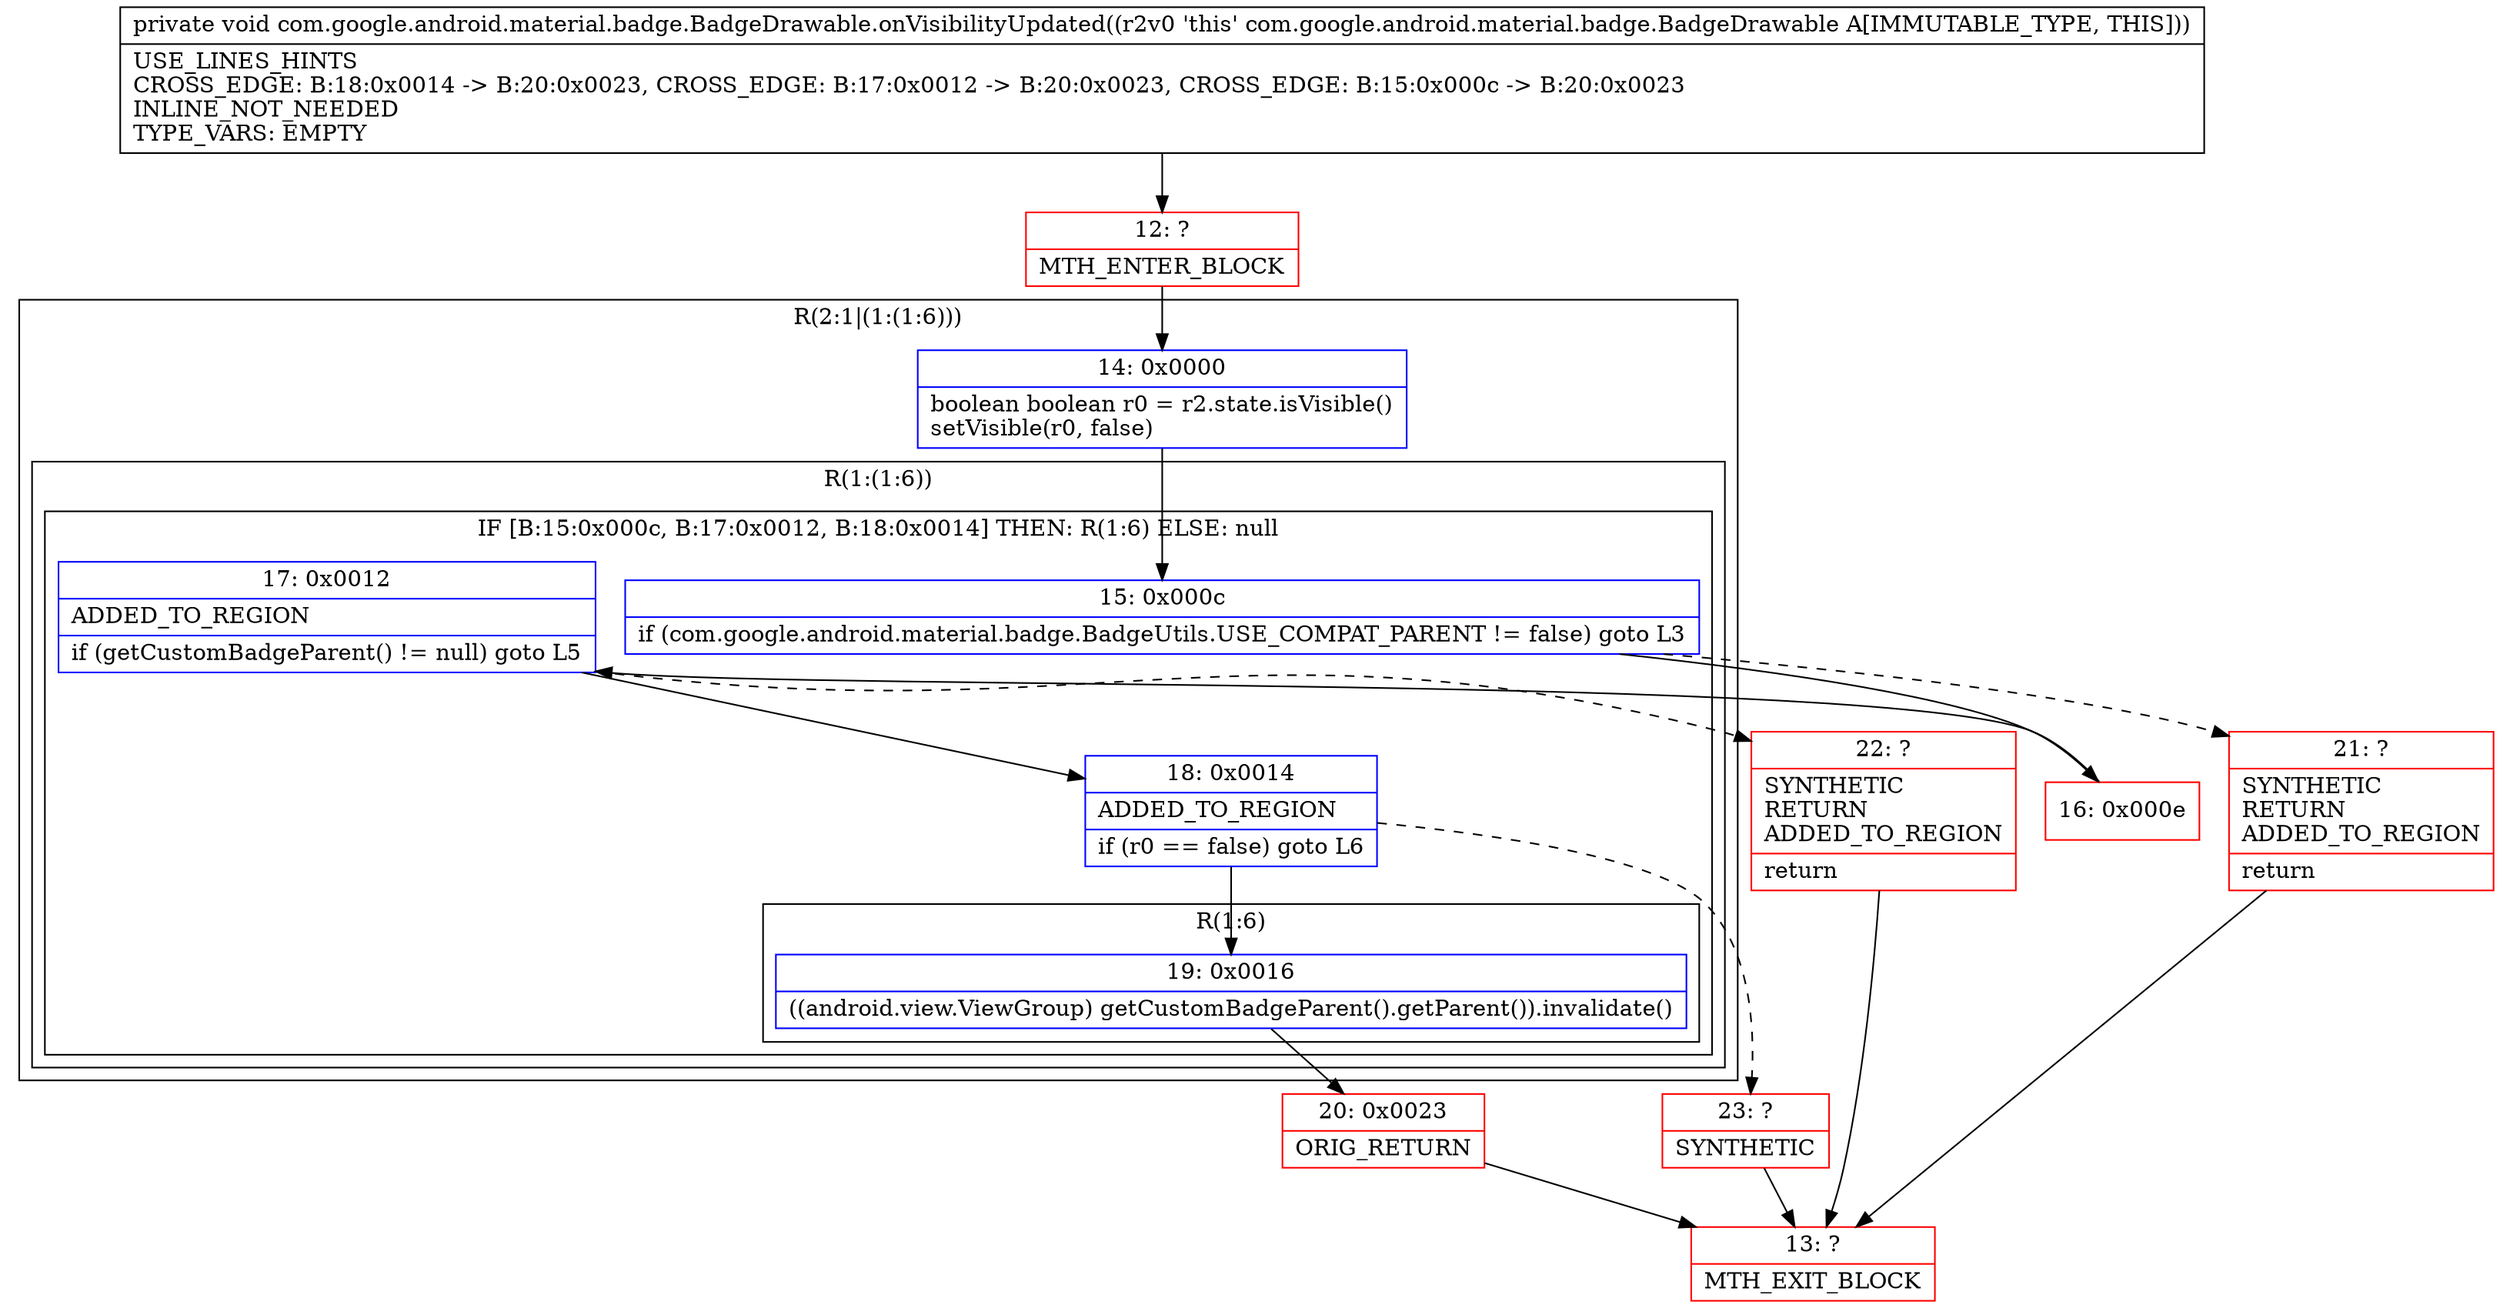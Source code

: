 digraph "CFG forcom.google.android.material.badge.BadgeDrawable.onVisibilityUpdated()V" {
subgraph cluster_Region_1304528787 {
label = "R(2:1|(1:(1:6)))";
node [shape=record,color=blue];
Node_14 [shape=record,label="{14\:\ 0x0000|boolean boolean r0 = r2.state.isVisible()\lsetVisible(r0, false)\l}"];
subgraph cluster_Region_1132642725 {
label = "R(1:(1:6))";
node [shape=record,color=blue];
subgraph cluster_IfRegion_161331605 {
label = "IF [B:15:0x000c, B:17:0x0012, B:18:0x0014] THEN: R(1:6) ELSE: null";
node [shape=record,color=blue];
Node_15 [shape=record,label="{15\:\ 0x000c|if (com.google.android.material.badge.BadgeUtils.USE_COMPAT_PARENT != false) goto L3\l}"];
Node_17 [shape=record,label="{17\:\ 0x0012|ADDED_TO_REGION\l|if (getCustomBadgeParent() != null) goto L5\l}"];
Node_18 [shape=record,label="{18\:\ 0x0014|ADDED_TO_REGION\l|if (r0 == false) goto L6\l}"];
subgraph cluster_Region_1268363292 {
label = "R(1:6)";
node [shape=record,color=blue];
Node_19 [shape=record,label="{19\:\ 0x0016|((android.view.ViewGroup) getCustomBadgeParent().getParent()).invalidate()\l}"];
}
}
}
}
Node_12 [shape=record,color=red,label="{12\:\ ?|MTH_ENTER_BLOCK\l}"];
Node_16 [shape=record,color=red,label="{16\:\ 0x000e}"];
Node_20 [shape=record,color=red,label="{20\:\ 0x0023|ORIG_RETURN\l}"];
Node_13 [shape=record,color=red,label="{13\:\ ?|MTH_EXIT_BLOCK\l}"];
Node_23 [shape=record,color=red,label="{23\:\ ?|SYNTHETIC\l}"];
Node_22 [shape=record,color=red,label="{22\:\ ?|SYNTHETIC\lRETURN\lADDED_TO_REGION\l|return\l}"];
Node_21 [shape=record,color=red,label="{21\:\ ?|SYNTHETIC\lRETURN\lADDED_TO_REGION\l|return\l}"];
MethodNode[shape=record,label="{private void com.google.android.material.badge.BadgeDrawable.onVisibilityUpdated((r2v0 'this' com.google.android.material.badge.BadgeDrawable A[IMMUTABLE_TYPE, THIS]))  | USE_LINES_HINTS\lCROSS_EDGE: B:18:0x0014 \-\> B:20:0x0023, CROSS_EDGE: B:17:0x0012 \-\> B:20:0x0023, CROSS_EDGE: B:15:0x000c \-\> B:20:0x0023\lINLINE_NOT_NEEDED\lTYPE_VARS: EMPTY\l}"];
MethodNode -> Node_12;Node_14 -> Node_15;
Node_15 -> Node_16;
Node_15 -> Node_21[style=dashed];
Node_17 -> Node_18;
Node_17 -> Node_22[style=dashed];
Node_18 -> Node_19;
Node_18 -> Node_23[style=dashed];
Node_19 -> Node_20;
Node_12 -> Node_14;
Node_16 -> Node_17;
Node_20 -> Node_13;
Node_23 -> Node_13;
Node_22 -> Node_13;
Node_21 -> Node_13;
}

